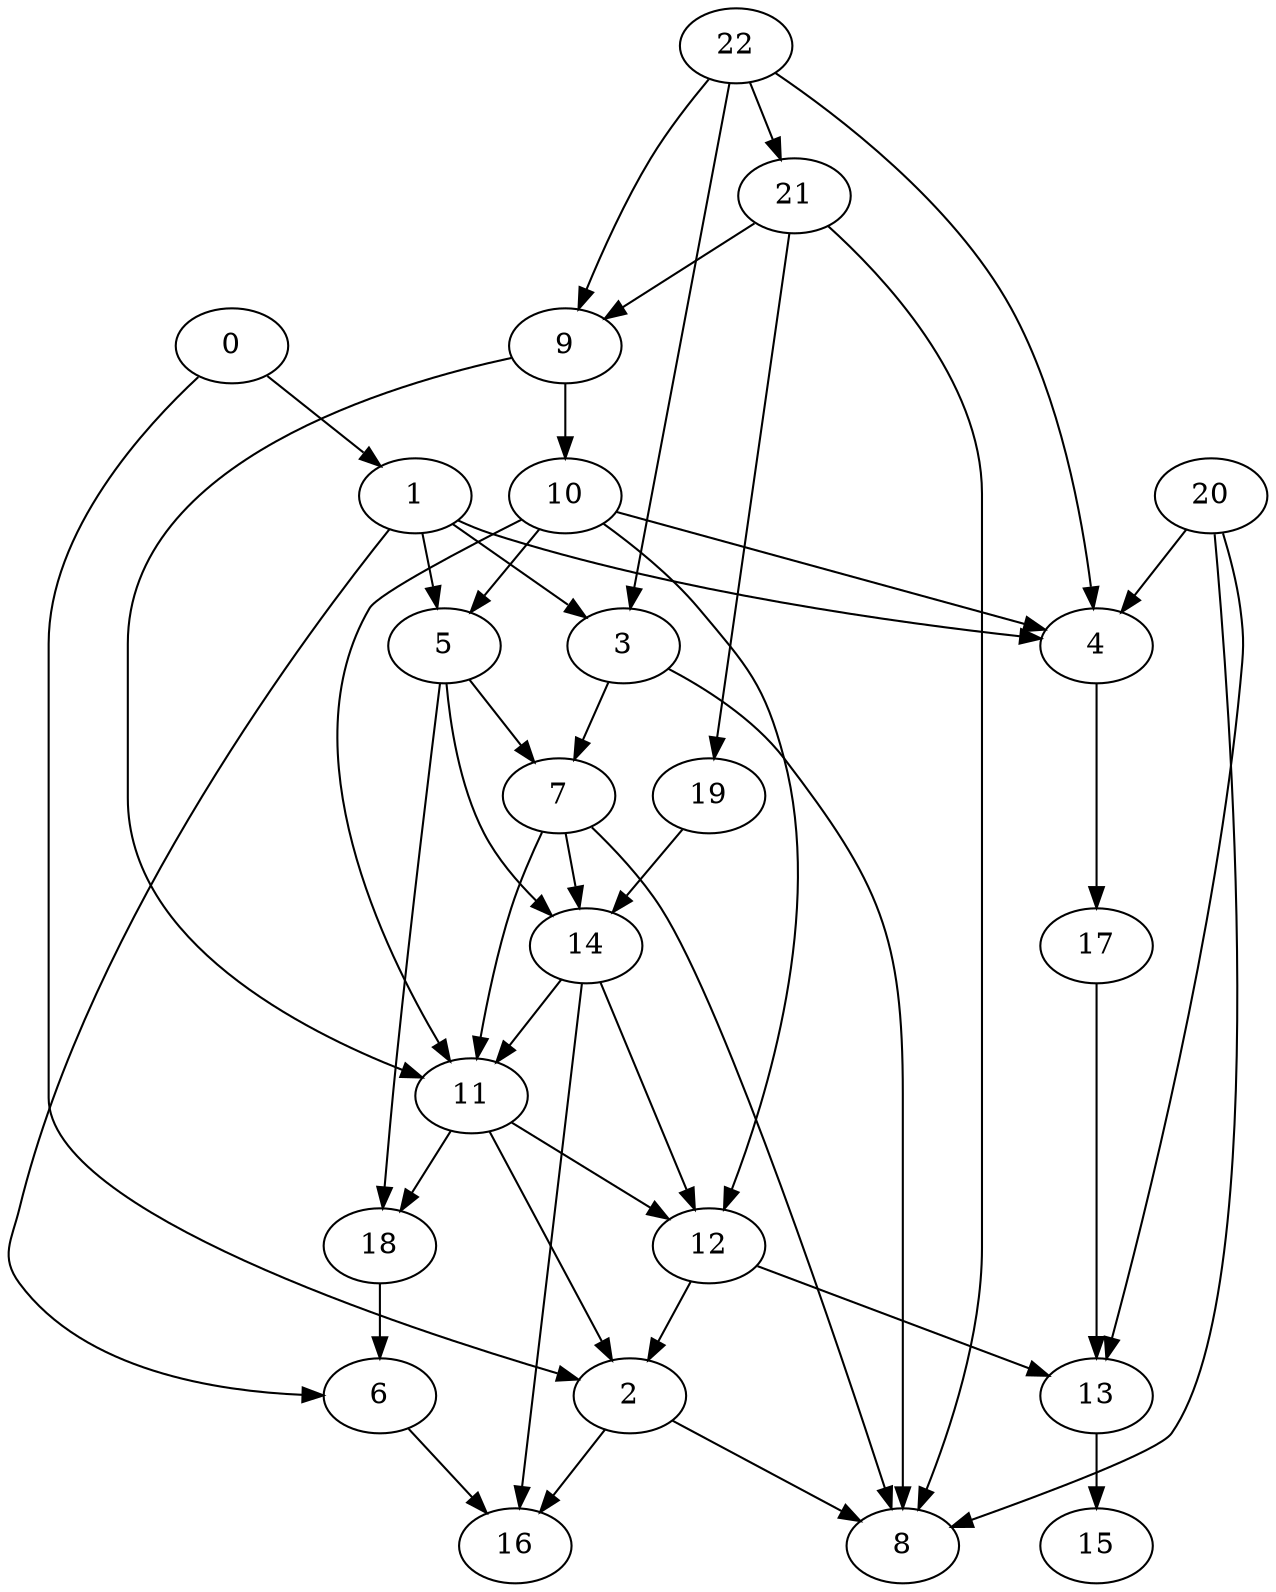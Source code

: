 strict digraph "" {
	0	 [pos="7.363893836736679,56.60697817802429"];
	1	 [pos="73.81418943405151,23.62644672393799"];
	0 -> 1;
	2	 [pos="80.22878766059875,98.41980934143066"];
	0 -> 2;
	3	 [pos="72.51202464103699,27.51758098602295"];
	1 -> 3;
	4	 [pos="98.20924997329712,70.87809443473816"];
	1 -> 4;
	5	 [pos="8.587027341127396,72.57876396179199"];
	1 -> 5;
	6	 [pos="68.6247169971466,91.55523777008057"];
	1 -> 6;
	8	 [pos="86.90135478973389,14.882566034793854"];
	2 -> 8;
	16	 [pos="44.22585070133209,5.004001408815384"];
	2 -> 16;
	7	 [pos="19.56113427877426,29.620423913002014"];
	3 -> 7;
	3 -> 8;
	17	 [pos="18.44601333141327,58.775824308395386"];
	4 -> 17;
	5 -> 7;
	14	 [pos="65.68871736526489,93.41983795166016"];
	5 -> 14;
	18	 [pos="7.724098116159439,66.11124873161316"];
	5 -> 18;
	6 -> 16;
	7 -> 8;
	11	 [pos="79.32583689689636,8.072824776172638"];
	7 -> 11;
	7 -> 14;
	9	 [pos="60.639846324920654,81.96495771408081"];
	10	 [pos="86.08134388923645,98.20859432220459"];
	9 -> 10;
	9 -> 11;
	10 -> 4;
	10 -> 5;
	10 -> 11;
	12	 [pos="63.1147027015686,58.55623483657837"];
	10 -> 12;
	11 -> 2;
	11 -> 12;
	11 -> 18;
	12 -> 2;
	13	 [pos="58.628904819488525,25.167226791381836"];
	12 -> 13;
	15	 [pos="45.522597432136536,19.155825674533844"];
	13 -> 15;
	14 -> 11;
	14 -> 12;
	14 -> 16;
	17 -> 13;
	18 -> 6;
	19	 [pos="9.904872626066208,23.058868944644928"];
	19 -> 14;
	20	 [pos="61.78906559944153,93.20947527885437"];
	20 -> 4;
	20 -> 8;
	20 -> 13;
	21	 [pos="68.21837425231934,87.69395351409912"];
	21 -> 8;
	21 -> 9;
	21 -> 19;
	22	 [pos="69.50070858001709,19.13561075925827"];
	22 -> 3;
	22 -> 4;
	22 -> 9;
	22 -> 21;
}
